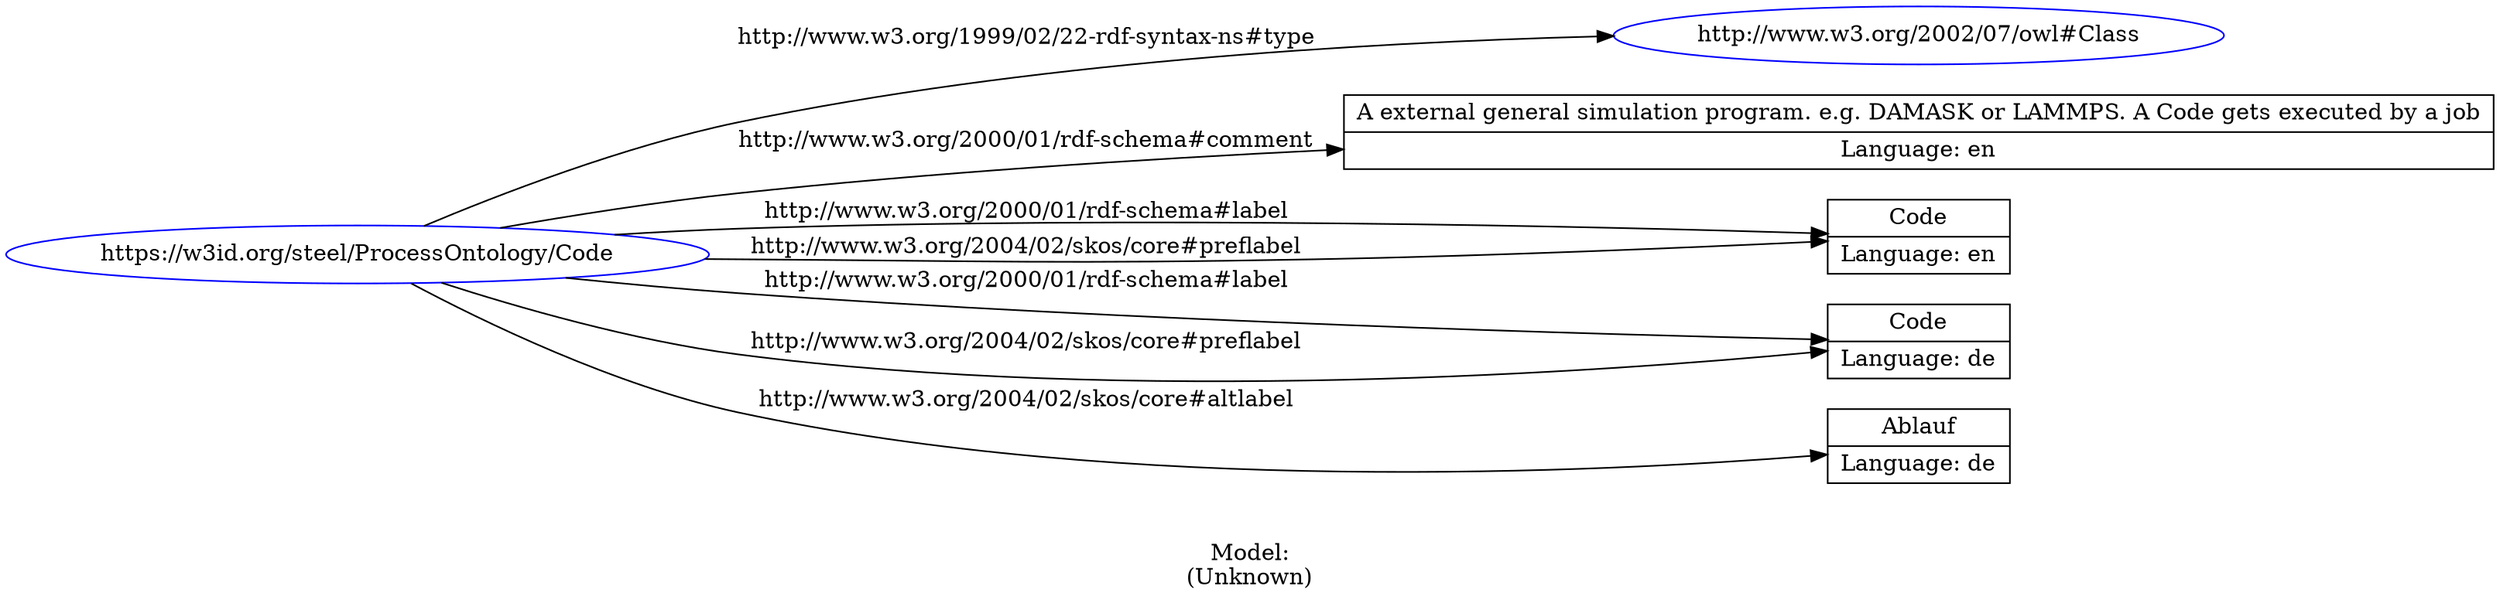 digraph {
	rankdir = LR;
	charset="utf-8";

	"Rhttps://w3id.org/steel/ProcessOntology/Code" -> "Rhttp://www.w3.org/2002/07/owl#Class" [ label="http://www.w3.org/1999/02/22-rdf-syntax-ns#type" ];
	"Rhttps://w3id.org/steel/ProcessOntology/Code" -> "LA external general simulation program. e.g. DAMASK or LAMMPS. A Code gets executed by a job|Language: en" [ label="http://www.w3.org/2000/01/rdf-schema#comment" ];
	"Rhttps://w3id.org/steel/ProcessOntology/Code" -> "LCode|Language: en" [ label="http://www.w3.org/2000/01/rdf-schema#label" ];
	"Rhttps://w3id.org/steel/ProcessOntology/Code" -> "LCode|Language: de" [ label="http://www.w3.org/2000/01/rdf-schema#label" ];
	"Rhttps://w3id.org/steel/ProcessOntology/Code" -> "LAblauf|Language: de" [ label="http://www.w3.org/2004/02/skos/core#altlabel" ];
	"Rhttps://w3id.org/steel/ProcessOntology/Code" -> "LCode|Language: en" [ label="http://www.w3.org/2004/02/skos/core#preflabel" ];
	"Rhttps://w3id.org/steel/ProcessOntology/Code" -> "LCode|Language: de" [ label="http://www.w3.org/2004/02/skos/core#preflabel" ];

	// Resources
	"Rhttps://w3id.org/steel/ProcessOntology/Code" [ label="https://w3id.org/steel/ProcessOntology/Code", shape = ellipse, color = blue ];
	"Rhttp://www.w3.org/2002/07/owl#Class" [ label="http://www.w3.org/2002/07/owl#Class", shape = ellipse, color = blue ];

	// Anonymous nodes

	// Literals
	"LA external general simulation program. e.g. DAMASK or LAMMPS. A Code gets executed by a job|Language: en" [ label="A external general simulation program. e.g. DAMASK or LAMMPS. A Code gets executed by a job|Language: en", shape = record ];
	"LCode|Language: en" [ label="Code|Language: en", shape = record ];
	"LCode|Language: de" [ label="Code|Language: de", shape = record ];
	"LAblauf|Language: de" [ label="Ablauf|Language: de", shape = record ];

	label="\n\nModel:\n(Unknown)";
}
